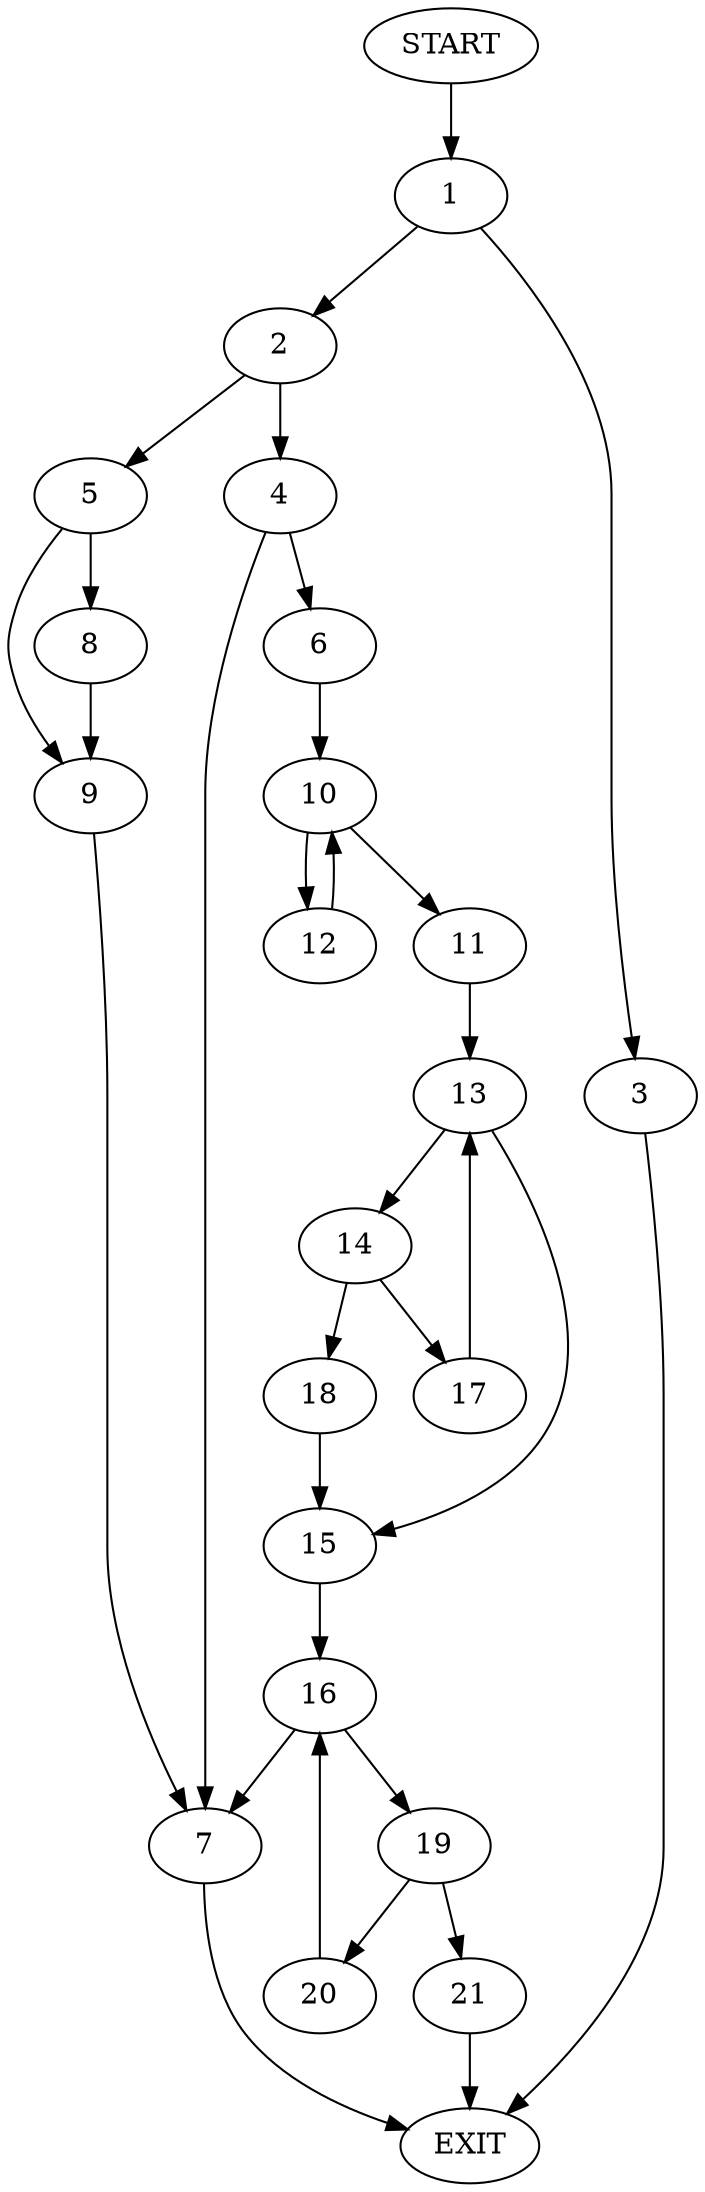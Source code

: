 digraph {
0 [label="START"]
22 [label="EXIT"]
0 -> 1
1 -> 2
1 -> 3
3 -> 22
2 -> 4
2 -> 5
4 -> 6
4 -> 7
5 -> 8
5 -> 9
8 -> 9
9 -> 7
7 -> 22
6 -> 10
10 -> 11
10 -> 12
12 -> 10
11 -> 13
13 -> 14
13 -> 15
15 -> 16
14 -> 17
14 -> 18
17 -> 13
18 -> 15
16 -> 19
16 -> 7
19 -> 20
19 -> 21
21 -> 22
20 -> 16
}
